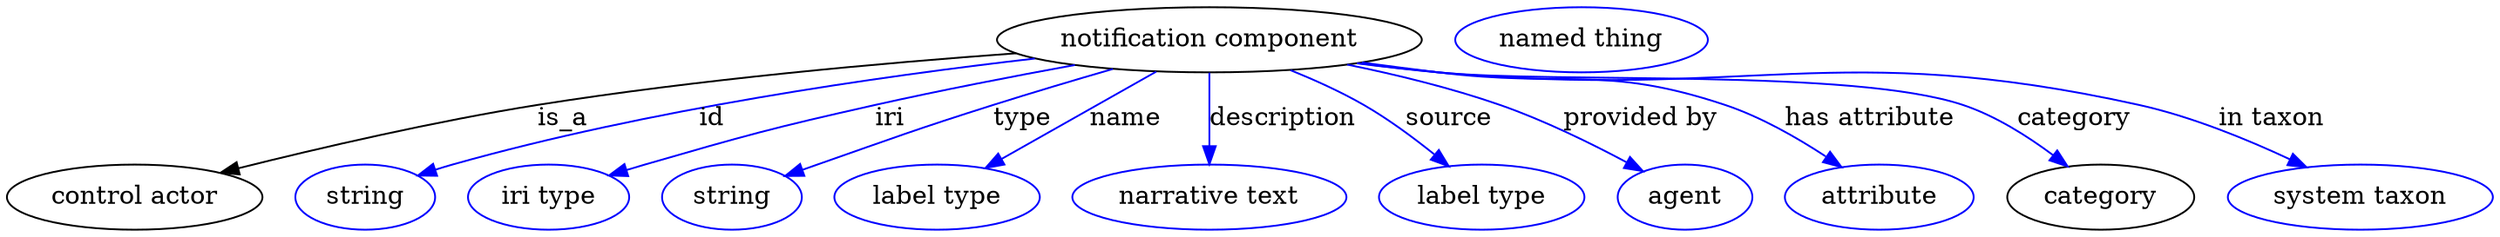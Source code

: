 digraph {
	graph [bb="0,0,1367,123"];
	node [label="\N"];
	"notification component"	[height=0.5,
		label="notification component",
		pos="662.19,105",
		width=3.2497];
	"control actor"	[height=0.5,
		pos="70.194,18",
		width=1.9498];
	"notification component" -> "control actor"	[label=is_a,
		lp="306.19,61.5",
		pos="e,117.49,31.491 555.68,97.531 481.5,92.145 380.45,83.054 292.19,69 235.61,59.989 171.89,45.14 127.27,33.96"];
	id	[color=blue,
		height=0.5,
		label=string,
		pos="197.19,18",
		width=1.0652];
	"notification component" -> id	[color=blue,
		label=id,
		lp="388.19,61.5",
		pos="e,226.19,29.948 566.03,94.625 480.62,84.816 353.01,66.505 245.19,36 242.09,35.121 238.89,34.148 235.7,33.124",
		style=solid];
	iri	[color=blue,
		height=0.5,
		label="iri type",
		pos="298.19,18",
		width=1.2277];
	"notification component" -> iri	[color=blue,
		label=iri,
		lp="486.19,61.5",
		pos="e,331.82,29.865 587.65,91.013 554.09,84.86 514.04,77.093 478.19,69 421.73,56.251 407.82,52.03 352.19,36 348.68,34.988 345.05,33.911 \
341.41,32.81",
		style=solid];
	type	[color=blue,
		height=0.5,
		label=string,
		pos="399.19,18",
		width=1.0652];
	"notification component" -> type	[color=blue,
		label=type,
		lp="559.19,61.5",
		pos="e,428.5,29.697 609.03,88.88 588.41,82.881 564.65,75.8 543.19,69 499.79,55.239 489.16,51.079 446.19,36 443.51,35.057 440.74,34.077 \
437.95,33.084",
		style=solid];
	name	[color=blue,
		height=0.5,
		label="label type",
		pos="512.19,18",
		width=1.5707];
	"notification component" -> name	[color=blue,
		label=name,
		lp="616.19,61.5",
		pos="e,538.88,34.123 632.92,87.409 608.51,73.58 573.66,53.831 547.67,39.104",
		style=solid];
	description	[color=blue,
		height=0.5,
		label="narrative text",
		pos="662.19,18",
		width=2.0943];
	"notification component" -> description	[color=blue,
		label=description,
		lp="702.69,61.5",
		pos="e,662.19,36.175 662.19,86.799 662.19,75.163 662.19,59.548 662.19,46.237",
		style=solid];
	source	[color=blue,
		height=0.5,
		label="label type",
		pos="812.19,18",
		width=1.5707];
	"notification component" -> source	[color=blue,
		label=source,
		lp="794.19,61.5",
		pos="e,794.07,35.051 706.93,88.166 720.24,82.776 734.61,76.256 747.19,69 760.79,61.158 774.73,50.798 786.2,41.543",
		style=solid];
	"provided by"	[color=blue,
		height=0.5,
		label=agent,
		pos="924.19,18",
		width=1.0291];
	"notification component" -> "provided by"	[color=blue,
		label="provided by",
		lp="899.69,61.5",
		pos="e,900.98,32.385 738.12,91.281 765.06,85.752 795.35,78.364 822.19,69 846.47,60.534 872.47,47.726 892.14,37.192",
		style=solid];
	"has attribute"	[color=blue,
		height=0.5,
		label=attribute,
		pos="1031.2,18",
		width=1.4443];
	"notification component" -> "has attribute"	[color=blue,
		label="has attribute",
		lp="1026.2,61.5",
		pos="e,1010.4,34.61 746.2,92.419 760.22,90.558 774.61,88.69 788.19,87 858.33,78.274 879.16,91.405 946.19,69 965.88,62.421 985.98,50.863 \
1001.7,40.516",
		style=solid];
	category	[height=0.5,
		pos="1152.2,18",
		width=1.4263];
	"notification component" -> category	[color=blue,
		label=category,
		lp="1137.7,61.5",
		pos="e,1134.2,34.961 744.11,92.079 758.76,90.194 773.92,88.406 788.19,87 852.23,80.694 1016.2,89.553 1077.2,69 1095,62.998 1112.6,51.626 \
1126.3,41.242",
		style=solid];
	"in taxon"	[color=blue,
		height=0.5,
		label="system taxon",
		pos="1294.2,18",
		width=2.022];
	"notification component" -> "in taxon"	[color=blue,
		label="in taxon",
		lp="1246.2,61.5",
		pos="e,1264.8,34.521 743.41,91.981 758.28,90.082 773.68,88.315 788.19,87 958.79,71.533 1006,106.26 1173.2,69 1201.9,62.612 1232.4,49.936 \
1255.6,38.947",
		style=solid];
	"named thing_category"	[color=blue,
		height=0.5,
		label="named thing",
		pos="867.19,105",
		width=1.9318];
}
